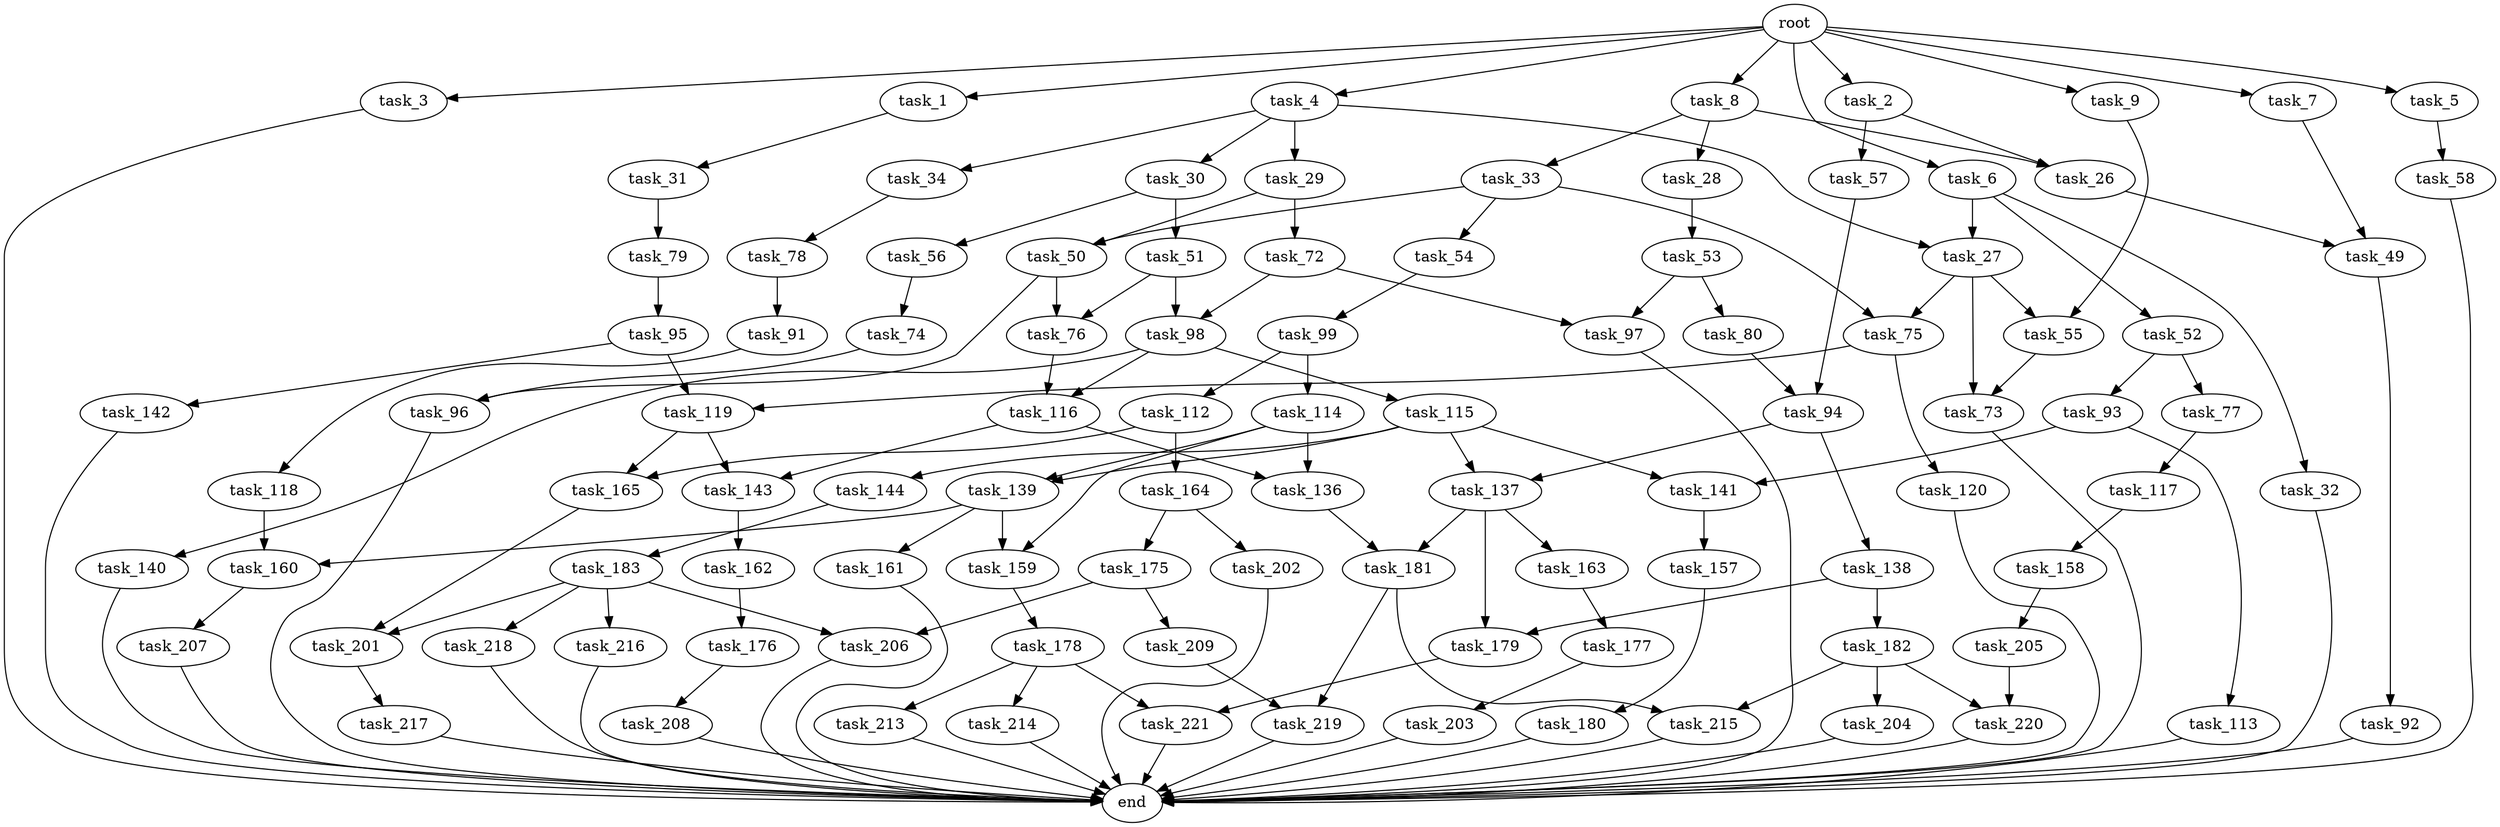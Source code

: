 digraph G {
  root [size="0.000000e+00"];
  task_1 [size="9.016392e+11"];
  task_2 [size="7.187791e+11"];
  task_3 [size="3.323012e+11"];
  task_4 [size="9.556162e+11"];
  task_5 [size="3.041584e+11"];
  task_6 [size="7.143360e+11"];
  task_7 [size="1.633301e+11"];
  task_8 [size="3.885370e+11"];
  task_9 [size="6.316021e+11"];
  task_26 [size="7.078924e+11"];
  task_27 [size="3.993442e+11"];
  task_28 [size="8.439113e+11"];
  task_29 [size="2.057683e+11"];
  task_30 [size="1.580057e+11"];
  task_31 [size="6.156849e+11"];
  task_32 [size="9.391541e+11"];
  task_33 [size="3.427456e+11"];
  task_34 [size="5.986662e+11"];
  task_49 [size="8.695170e+11"];
  task_50 [size="6.224549e+11"];
  task_51 [size="7.997576e+11"];
  task_52 [size="3.727381e+11"];
  task_53 [size="3.680834e+11"];
  task_54 [size="1.696369e+11"];
  task_55 [size="1.996195e+11"];
  task_56 [size="6.684331e+11"];
  task_57 [size="4.963017e+11"];
  task_58 [size="7.101425e+11"];
  task_72 [size="3.740635e+11"];
  task_73 [size="2.912555e+11"];
  task_74 [size="5.983193e+11"];
  task_75 [size="5.901085e+11"];
  task_76 [size="8.395524e+11"];
  task_77 [size="5.637358e+11"];
  task_78 [size="6.930268e+11"];
  task_79 [size="8.725268e+11"];
  task_80 [size="5.572352e+11"];
  task_91 [size="2.823142e+11"];
  task_92 [size="9.286855e+11"];
  task_93 [size="3.061714e+11"];
  task_94 [size="7.596157e+11"];
  task_95 [size="2.671975e+11"];
  task_96 [size="6.260350e+11"];
  task_97 [size="6.817643e+11"];
  task_98 [size="5.525951e+11"];
  task_99 [size="8.566979e+11"];
  task_112 [size="2.082106e+11"];
  task_113 [size="3.080586e+11"];
  task_114 [size="5.763198e+11"];
  task_115 [size="5.165490e+11"];
  task_116 [size="4.357387e+11"];
  task_117 [size="4.546645e+11"];
  task_118 [size="8.538368e+11"];
  task_119 [size="6.248425e+11"];
  task_120 [size="2.818657e+11"];
  task_136 [size="2.782708e+11"];
  task_137 [size="7.882816e+11"];
  task_138 [size="3.698976e+11"];
  task_139 [size="7.030944e+11"];
  task_140 [size="2.369693e+11"];
  task_141 [size="6.814991e+11"];
  task_142 [size="6.923822e+11"];
  task_143 [size="4.515765e+11"];
  task_144 [size="3.274127e+11"];
  task_157 [size="2.040204e+11"];
  task_158 [size="3.649970e+11"];
  task_159 [size="3.138494e+11"];
  task_160 [size="6.398266e+11"];
  task_161 [size="6.755620e+11"];
  task_162 [size="9.572661e+11"];
  task_163 [size="2.600779e+11"];
  task_164 [size="1.423430e+11"];
  task_165 [size="8.443941e+11"];
  task_175 [size="5.108272e+11"];
  task_176 [size="2.121969e+11"];
  task_177 [size="1.115387e+11"];
  task_178 [size="1.976163e+11"];
  task_179 [size="6.489789e+11"];
  task_180 [size="3.936762e+11"];
  task_181 [size="5.448182e+11"];
  task_182 [size="1.552878e+11"];
  task_183 [size="3.797532e+11"];
  task_201 [size="2.099641e+11"];
  task_202 [size="7.238256e+11"];
  task_203 [size="1.738284e+11"];
  task_204 [size="2.618988e+11"];
  task_205 [size="7.176824e+11"];
  task_206 [size="1.977031e+11"];
  task_207 [size="5.881197e+11"];
  task_208 [size="9.061796e+11"];
  task_209 [size="4.051835e+11"];
  task_213 [size="4.320925e+11"];
  task_214 [size="1.978125e+11"];
  task_215 [size="3.038285e+11"];
  task_216 [size="7.707911e+11"];
  task_217 [size="3.794421e+11"];
  task_218 [size="2.318504e+11"];
  task_219 [size="6.252167e+11"];
  task_220 [size="5.365699e+11"];
  task_221 [size="2.402058e+11"];
  end [size="0.000000e+00"];

  root -> task_1 [size="1.000000e-12"];
  root -> task_2 [size="1.000000e-12"];
  root -> task_3 [size="1.000000e-12"];
  root -> task_4 [size="1.000000e-12"];
  root -> task_5 [size="1.000000e-12"];
  root -> task_6 [size="1.000000e-12"];
  root -> task_7 [size="1.000000e-12"];
  root -> task_8 [size="1.000000e-12"];
  root -> task_9 [size="1.000000e-12"];
  task_1 -> task_31 [size="6.156849e+09"];
  task_2 -> task_26 [size="3.539462e+09"];
  task_2 -> task_57 [size="4.963017e+09"];
  task_3 -> end [size="1.000000e-12"];
  task_4 -> task_27 [size="1.996721e+09"];
  task_4 -> task_29 [size="2.057683e+09"];
  task_4 -> task_30 [size="1.580057e+09"];
  task_4 -> task_34 [size="5.986662e+09"];
  task_5 -> task_58 [size="7.101425e+09"];
  task_6 -> task_27 [size="1.996721e+09"];
  task_6 -> task_32 [size="9.391541e+09"];
  task_6 -> task_52 [size="3.727381e+09"];
  task_7 -> task_49 [size="4.347585e+09"];
  task_8 -> task_26 [size="3.539462e+09"];
  task_8 -> task_28 [size="8.439113e+09"];
  task_8 -> task_33 [size="3.427456e+09"];
  task_9 -> task_55 [size="9.980975e+08"];
  task_26 -> task_49 [size="4.347585e+09"];
  task_27 -> task_55 [size="9.980975e+08"];
  task_27 -> task_73 [size="1.456278e+09"];
  task_27 -> task_75 [size="2.950542e+09"];
  task_28 -> task_53 [size="3.680834e+09"];
  task_29 -> task_50 [size="3.112274e+09"];
  task_29 -> task_72 [size="3.740635e+09"];
  task_30 -> task_51 [size="7.997576e+09"];
  task_30 -> task_56 [size="6.684331e+09"];
  task_31 -> task_79 [size="8.725268e+09"];
  task_32 -> end [size="1.000000e-12"];
  task_33 -> task_50 [size="3.112274e+09"];
  task_33 -> task_54 [size="1.696369e+09"];
  task_33 -> task_75 [size="2.950542e+09"];
  task_34 -> task_78 [size="6.930268e+09"];
  task_49 -> task_92 [size="9.286855e+09"];
  task_50 -> task_76 [size="4.197762e+09"];
  task_50 -> task_96 [size="3.130175e+09"];
  task_51 -> task_76 [size="4.197762e+09"];
  task_51 -> task_98 [size="2.762976e+09"];
  task_52 -> task_77 [size="5.637358e+09"];
  task_52 -> task_93 [size="3.061714e+09"];
  task_53 -> task_80 [size="5.572352e+09"];
  task_53 -> task_97 [size="3.408821e+09"];
  task_54 -> task_99 [size="8.566979e+09"];
  task_55 -> task_73 [size="1.456278e+09"];
  task_56 -> task_74 [size="5.983193e+09"];
  task_57 -> task_94 [size="3.798079e+09"];
  task_58 -> end [size="1.000000e-12"];
  task_72 -> task_97 [size="3.408821e+09"];
  task_72 -> task_98 [size="2.762976e+09"];
  task_73 -> end [size="1.000000e-12"];
  task_74 -> task_96 [size="3.130175e+09"];
  task_75 -> task_119 [size="3.124213e+09"];
  task_75 -> task_120 [size="2.818657e+09"];
  task_76 -> task_116 [size="2.178693e+09"];
  task_77 -> task_117 [size="4.546645e+09"];
  task_78 -> task_91 [size="2.823142e+09"];
  task_79 -> task_95 [size="2.671975e+09"];
  task_80 -> task_94 [size="3.798079e+09"];
  task_91 -> task_118 [size="8.538368e+09"];
  task_92 -> end [size="1.000000e-12"];
  task_93 -> task_113 [size="3.080586e+09"];
  task_93 -> task_141 [size="3.407495e+09"];
  task_94 -> task_137 [size="3.941408e+09"];
  task_94 -> task_138 [size="3.698976e+09"];
  task_95 -> task_119 [size="3.124213e+09"];
  task_95 -> task_142 [size="6.923822e+09"];
  task_96 -> end [size="1.000000e-12"];
  task_97 -> end [size="1.000000e-12"];
  task_98 -> task_115 [size="5.165490e+09"];
  task_98 -> task_116 [size="2.178693e+09"];
  task_98 -> task_140 [size="2.369693e+09"];
  task_99 -> task_112 [size="2.082106e+09"];
  task_99 -> task_114 [size="5.763198e+09"];
  task_112 -> task_164 [size="1.423430e+09"];
  task_112 -> task_165 [size="4.221970e+09"];
  task_113 -> end [size="1.000000e-12"];
  task_114 -> task_136 [size="1.391354e+09"];
  task_114 -> task_139 [size="3.515472e+09"];
  task_114 -> task_159 [size="1.569247e+09"];
  task_115 -> task_137 [size="3.941408e+09"];
  task_115 -> task_139 [size="3.515472e+09"];
  task_115 -> task_141 [size="3.407495e+09"];
  task_115 -> task_144 [size="3.274127e+09"];
  task_116 -> task_136 [size="1.391354e+09"];
  task_116 -> task_143 [size="2.257882e+09"];
  task_117 -> task_158 [size="3.649970e+09"];
  task_118 -> task_160 [size="3.199133e+09"];
  task_119 -> task_143 [size="2.257882e+09"];
  task_119 -> task_165 [size="4.221970e+09"];
  task_120 -> end [size="1.000000e-12"];
  task_136 -> task_181 [size="2.724091e+09"];
  task_137 -> task_163 [size="2.600779e+09"];
  task_137 -> task_179 [size="3.244895e+09"];
  task_137 -> task_181 [size="2.724091e+09"];
  task_138 -> task_179 [size="3.244895e+09"];
  task_138 -> task_182 [size="1.552878e+09"];
  task_139 -> task_159 [size="1.569247e+09"];
  task_139 -> task_160 [size="3.199133e+09"];
  task_139 -> task_161 [size="6.755620e+09"];
  task_140 -> end [size="1.000000e-12"];
  task_141 -> task_157 [size="2.040204e+09"];
  task_142 -> end [size="1.000000e-12"];
  task_143 -> task_162 [size="9.572661e+09"];
  task_144 -> task_183 [size="3.797532e+09"];
  task_157 -> task_180 [size="3.936762e+09"];
  task_158 -> task_205 [size="7.176824e+09"];
  task_159 -> task_178 [size="1.976163e+09"];
  task_160 -> task_207 [size="5.881197e+09"];
  task_161 -> end [size="1.000000e-12"];
  task_162 -> task_176 [size="2.121969e+09"];
  task_163 -> task_177 [size="1.115387e+09"];
  task_164 -> task_175 [size="5.108272e+09"];
  task_164 -> task_202 [size="7.238256e+09"];
  task_165 -> task_201 [size="1.049821e+09"];
  task_175 -> task_206 [size="9.885155e+08"];
  task_175 -> task_209 [size="4.051835e+09"];
  task_176 -> task_208 [size="9.061796e+09"];
  task_177 -> task_203 [size="1.738284e+09"];
  task_178 -> task_213 [size="4.320925e+09"];
  task_178 -> task_214 [size="1.978125e+09"];
  task_178 -> task_221 [size="1.201029e+09"];
  task_179 -> task_221 [size="1.201029e+09"];
  task_180 -> end [size="1.000000e-12"];
  task_181 -> task_215 [size="1.519142e+09"];
  task_181 -> task_219 [size="3.126083e+09"];
  task_182 -> task_204 [size="2.618988e+09"];
  task_182 -> task_215 [size="1.519142e+09"];
  task_182 -> task_220 [size="2.682850e+09"];
  task_183 -> task_201 [size="1.049821e+09"];
  task_183 -> task_206 [size="9.885155e+08"];
  task_183 -> task_216 [size="7.707911e+09"];
  task_183 -> task_218 [size="2.318504e+09"];
  task_201 -> task_217 [size="3.794421e+09"];
  task_202 -> end [size="1.000000e-12"];
  task_203 -> end [size="1.000000e-12"];
  task_204 -> end [size="1.000000e-12"];
  task_205 -> task_220 [size="2.682850e+09"];
  task_206 -> end [size="1.000000e-12"];
  task_207 -> end [size="1.000000e-12"];
  task_208 -> end [size="1.000000e-12"];
  task_209 -> task_219 [size="3.126083e+09"];
  task_213 -> end [size="1.000000e-12"];
  task_214 -> end [size="1.000000e-12"];
  task_215 -> end [size="1.000000e-12"];
  task_216 -> end [size="1.000000e-12"];
  task_217 -> end [size="1.000000e-12"];
  task_218 -> end [size="1.000000e-12"];
  task_219 -> end [size="1.000000e-12"];
  task_220 -> end [size="1.000000e-12"];
  task_221 -> end [size="1.000000e-12"];
}
